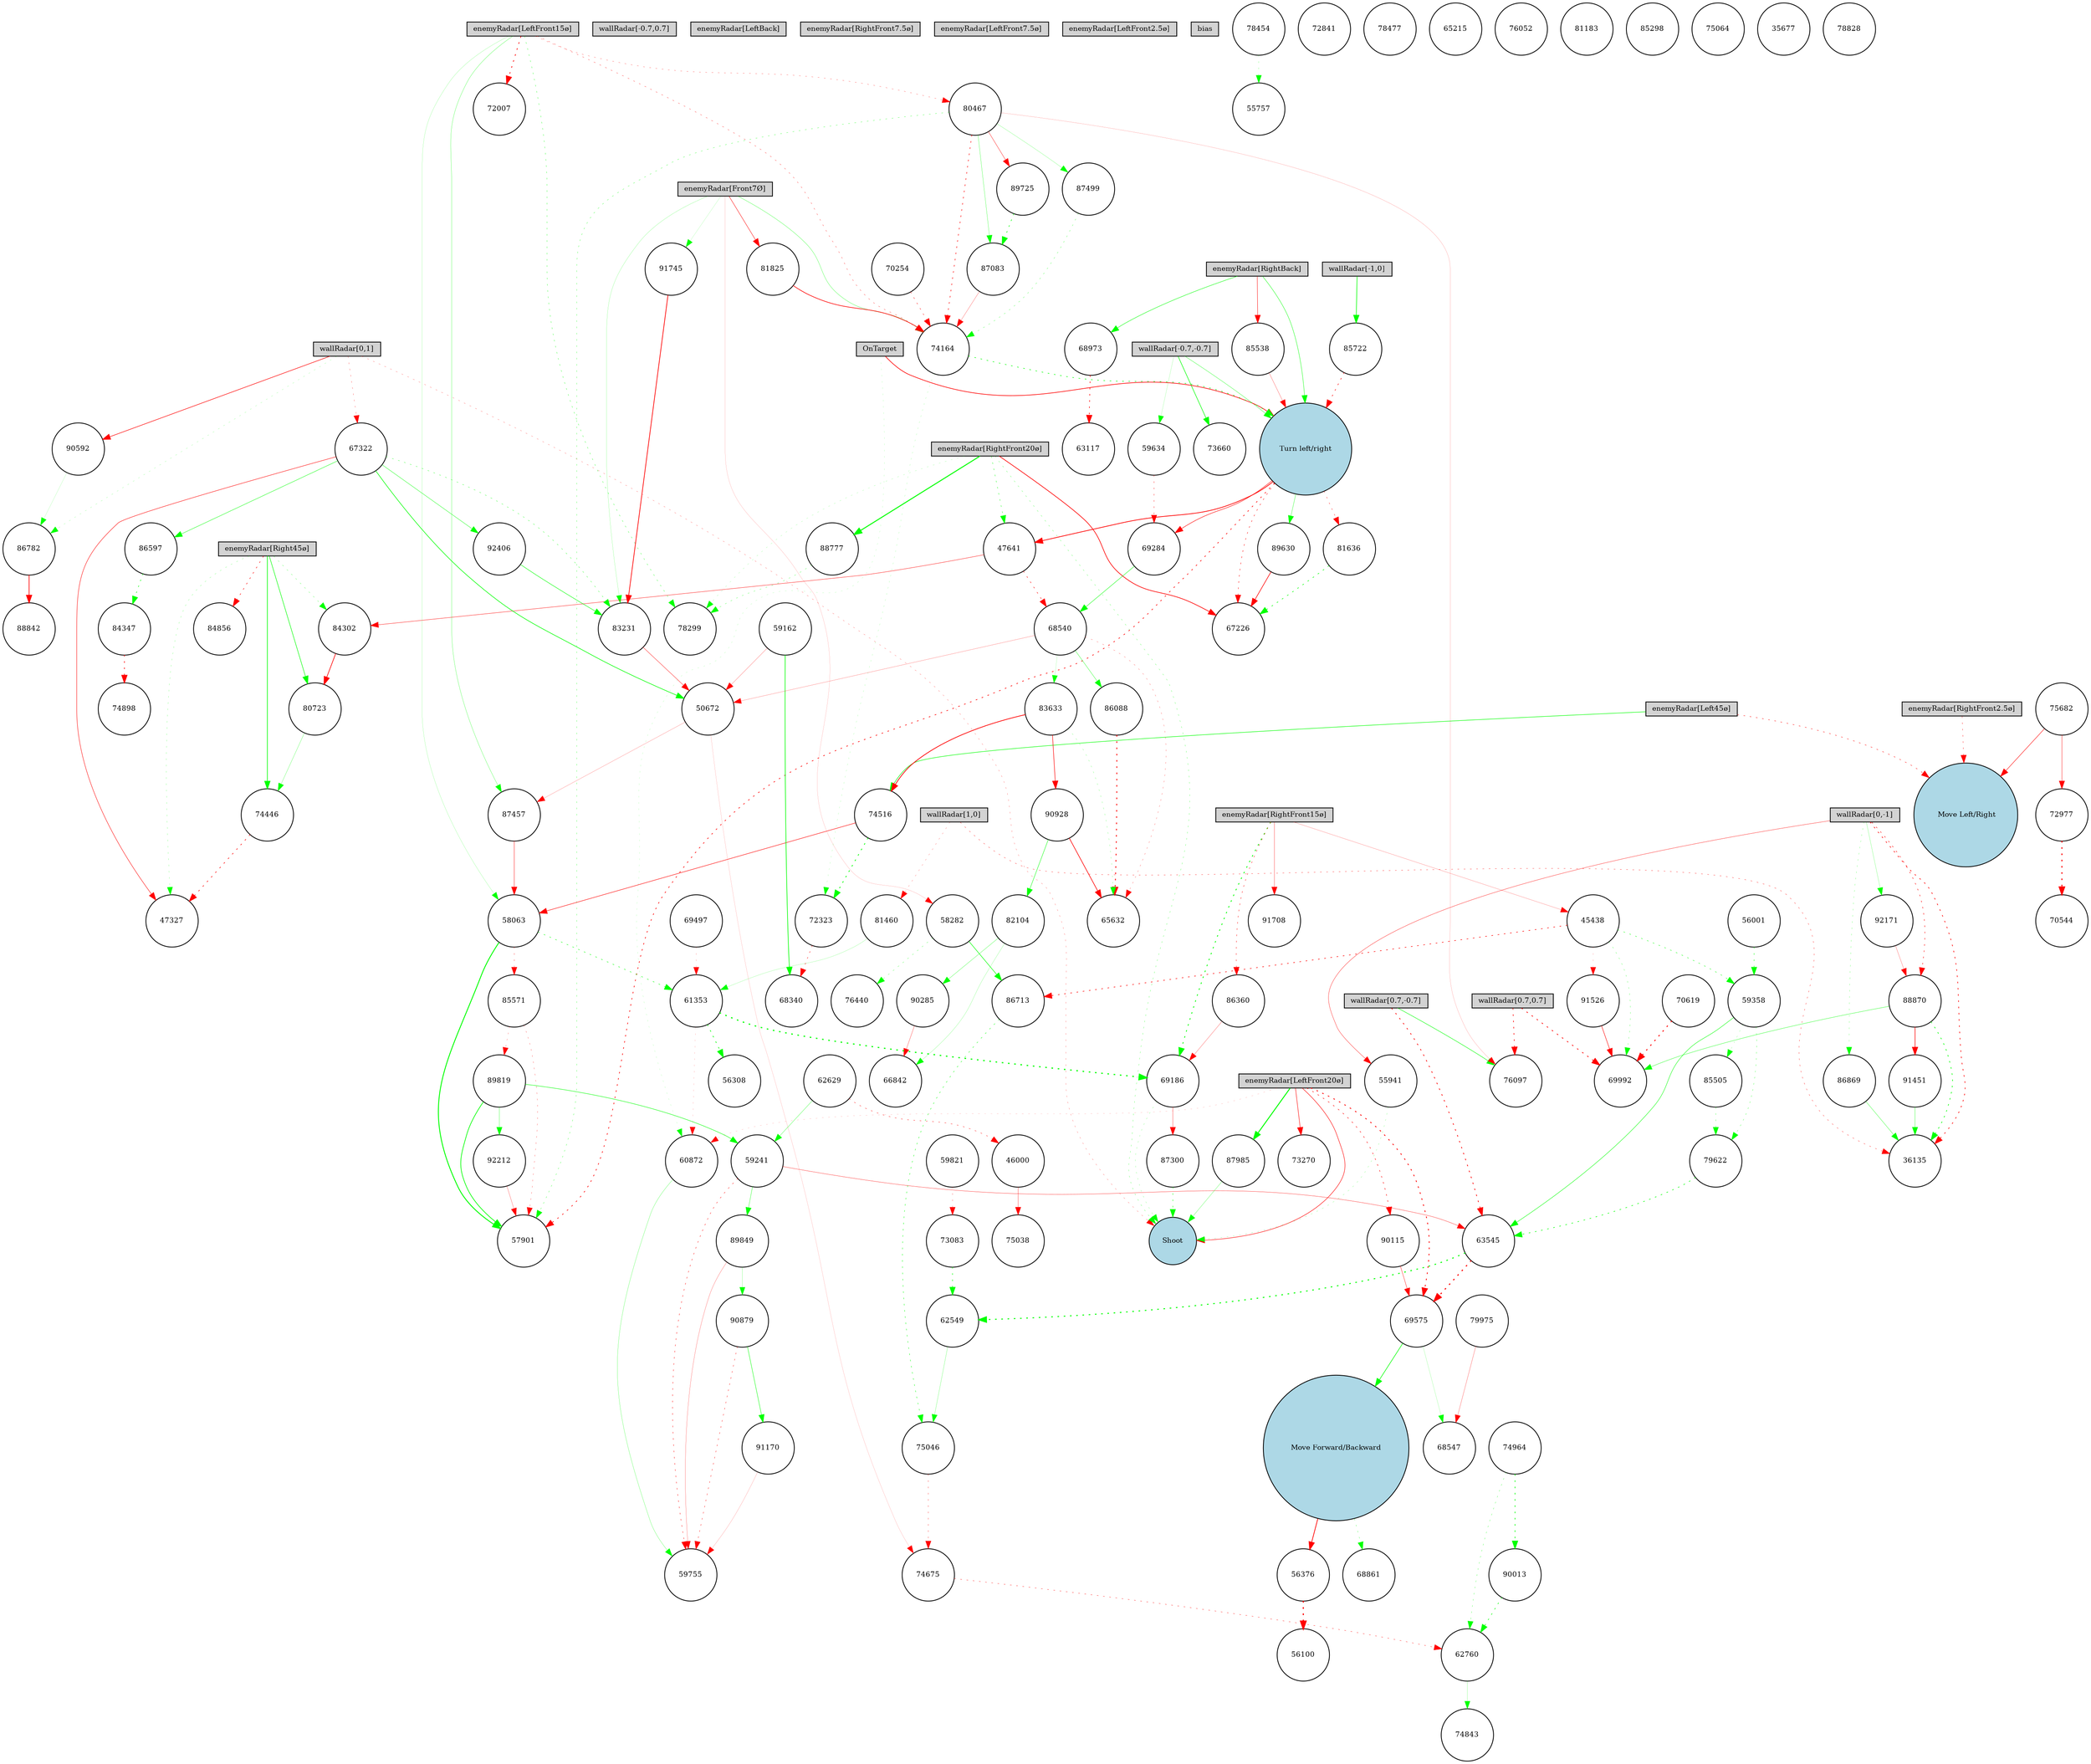 digraph {
	node [fontsize=9 height=0.2 shape=circle width=0.2]
	"wallRadar[1,0]" [fillcolor=lightgray shape=box style=filled]
	"wallRadar[0,1]" [fillcolor=lightgray shape=box style=filled]
	"wallRadar[-1,0]" [fillcolor=lightgray shape=box style=filled]
	"wallRadar[0,-1]" [fillcolor=lightgray shape=box style=filled]
	"wallRadar[0.7,0.7]" [fillcolor=lightgray shape=box style=filled]
	"wallRadar[-0.7,0.7]" [fillcolor=lightgray shape=box style=filled]
	"wallRadar[-0.7,-0.7]" [fillcolor=lightgray shape=box style=filled]
	"wallRadar[0.7,-0.7]" [fillcolor=lightgray shape=box style=filled]
	"enemyRadar[RightBack]" [fillcolor=lightgray shape=box style=filled]
	"enemyRadar[LeftBack]" [fillcolor=lightgray shape=box style=filled]
	"enemyRadar[Right45ø]" [fillcolor=lightgray shape=box style=filled]
	"enemyRadar[Left45ø]" [fillcolor=lightgray shape=box style=filled]
	"enemyRadar[RightFront20ø]" [fillcolor=lightgray shape=box style=filled]
	"enemyRadar[LeftFront20ø]" [fillcolor=lightgray shape=box style=filled]
	"enemyRadar[RightFront15ø]" [fillcolor=lightgray shape=box style=filled]
	"enemyRadar[LeftFront15ø]" [fillcolor=lightgray shape=box style=filled]
	"enemyRadar[RightFront7.5ø]" [fillcolor=lightgray shape=box style=filled]
	"enemyRadar[LeftFront7.5ø]" [fillcolor=lightgray shape=box style=filled]
	"enemyRadar[RightFront2.5ø]" [fillcolor=lightgray shape=box style=filled]
	"enemyRadar[LeftFront2.5ø]" [fillcolor=lightgray shape=box style=filled]
	"enemyRadar[Front7Ø]" [fillcolor=lightgray shape=box style=filled]
	OnTarget [fillcolor=lightgray shape=box style=filled]
	bias [fillcolor=lightgray shape=box style=filled]
	Shoot [fillcolor=lightblue style=filled]
	"Move Forward/Backward" [fillcolor=lightblue style=filled]
	" Move Left/Right" [fillcolor=lightblue style=filled]
	"Turn left/right" [fillcolor=lightblue style=filled]
	85505 [fillcolor=white style=filled]
	90115 [fillcolor=white style=filled]
	92171 [fillcolor=white style=filled]
	47641 [fillcolor=white style=filled]
	89630 [fillcolor=white style=filled]
	85538 [fillcolor=white style=filled]
	91170 [fillcolor=white style=filled]
	87083 [fillcolor=white style=filled]
	57901 [fillcolor=white style=filled]
	81460 [fillcolor=white style=filled]
	92212 [fillcolor=white style=filled]
	73270 [fillcolor=white style=filled]
	56376 [fillcolor=white style=filled]
	63545 [fillcolor=white style=filled]
	91708 [fillcolor=white style=filled]
	69186 [fillcolor=white style=filled]
	85571 [fillcolor=white style=filled]
	86597 [fillcolor=white style=filled]
	86088 [fillcolor=white style=filled]
	80467 [fillcolor=white style=filled]
	62549 [fillcolor=white style=filled]
	74843 [fillcolor=white style=filled]
	65632 [fillcolor=white style=filled]
	91745 [fillcolor=white style=filled]
	79975 [fillcolor=white style=filled]
	70254 [fillcolor=white style=filled]
	78454 [fillcolor=white style=filled]
	89725 [fillcolor=white style=filled]
	72323 [fillcolor=white style=filled]
	55941 [fillcolor=white style=filled]
	72841 [fillcolor=white style=filled]
	63117 [fillcolor=white style=filled]
	78477 [fillcolor=white style=filled]
	74898 [fillcolor=white style=filled]
	76440 [fillcolor=white style=filled]
	67226 [fillcolor=white style=filled]
	69284 [fillcolor=white style=filled]
	62629 [fillcolor=white style=filled]
	90285 [fillcolor=white style=filled]
	83633 [fillcolor=white style=filled]
	82104 [fillcolor=white style=filled]
	86713 [fillcolor=white style=filled]
	65215 [fillcolor=white style=filled]
	56001 [fillcolor=white style=filled]
	88777 [fillcolor=white style=filled]
	74446 [fillcolor=white style=filled]
	58063 [fillcolor=white style=filled]
	74964 [fillcolor=white style=filled]
	85722 [fillcolor=white style=filled]
	89819 [fillcolor=white style=filled]
	47327 [fillcolor=white style=filled]
	81636 [fillcolor=white style=filled]
	59634 [fillcolor=white style=filled]
	68340 [fillcolor=white style=filled]
	92406 [fillcolor=white style=filled]
	89849 [fillcolor=white style=filled]
	67322 [fillcolor=white style=filled]
	68861 [fillcolor=white style=filled]
	86782 [fillcolor=white style=filled]
	90879 [fillcolor=white style=filled]
	87300 [fillcolor=white style=filled]
	79622 [fillcolor=white style=filled]
	88842 [fillcolor=white style=filled]
	72977 [fillcolor=white style=filled]
	74516 [fillcolor=white style=filled]
	76052 [fillcolor=white style=filled]
	59162 [fillcolor=white style=filled]
	66842 [fillcolor=white style=filled]
	75038 [fillcolor=white style=filled]
	81183 [fillcolor=white style=filled]
	83231 [fillcolor=white style=filled]
	56100 [fillcolor=white style=filled]
	75046 [fillcolor=white style=filled]
	36135 [fillcolor=white style=filled]
	62760 [fillcolor=white style=filled]
	88870 [fillcolor=white style=filled]
	90928 [fillcolor=white style=filled]
	85298 [fillcolor=white style=filled]
	75064 [fillcolor=white style=filled]
	91451 [fillcolor=white style=filled]
	76097 [fillcolor=white style=filled]
	72007 [fillcolor=white style=filled]
	84302 [fillcolor=white style=filled]
	80723 [fillcolor=white style=filled]
	86869 [fillcolor=white style=filled]
	86360 [fillcolor=white style=filled]
	35677 [fillcolor=white style=filled]
	69992 [fillcolor=white style=filled]
	59241 [fillcolor=white style=filled]
	59755 [fillcolor=white style=filled]
	68973 [fillcolor=white style=filled]
	84856 [fillcolor=white style=filled]
	69497 [fillcolor=white style=filled]
	73083 [fillcolor=white style=filled]
	84347 [fillcolor=white style=filled]
	45438 [fillcolor=white style=filled]
	91526 [fillcolor=white style=filled]
	70544 [fillcolor=white style=filled]
	90013 [fillcolor=white style=filled]
	81825 [fillcolor=white style=filled]
	75682 [fillcolor=white style=filled]
	87457 [fillcolor=white style=filled]
	61353 [fillcolor=white style=filled]
	58282 [fillcolor=white style=filled]
	59821 [fillcolor=white style=filled]
	46000 [fillcolor=white style=filled]
	87985 [fillcolor=white style=filled]
	74675 [fillcolor=white style=filled]
	74164 [fillcolor=white style=filled]
	68540 [fillcolor=white style=filled]
	73660 [fillcolor=white style=filled]
	68547 [fillcolor=white style=filled]
	69575 [fillcolor=white style=filled]
	60872 [fillcolor=white style=filled]
	87499 [fillcolor=white style=filled]
	55757 [fillcolor=white style=filled]
	70619 [fillcolor=white style=filled]
	78299 [fillcolor=white style=filled]
	59358 [fillcolor=white style=filled]
	90592 [fillcolor=white style=filled]
	78828 [fillcolor=white style=filled]
	50672 [fillcolor=white style=filled]
	56308 [fillcolor=white style=filled]
	"wallRadar[-0.7,-0.7]" -> "Turn left/right" [color=green penwidth=0.32930413679880666 style=solid]
	"enemyRadar[LeftFront20ø]" -> Shoot [color=red penwidth=0.561619714057499 style=solid]
	"enemyRadar[Left45ø]" -> " Move Left/Right" [color=red penwidth=0.4663679916522563 style=dotted]
	"enemyRadar[RightBack]" -> "Turn left/right" [color=green penwidth=0.45235388722657266 style=solid]
	"enemyRadar[RightFront15ø]" -> 45438 [color=red penwidth=0.18297981592322898 style=solid]
	"wallRadar[0,1]" -> Shoot [color=red penwidth=0.22346351592022246 style=dotted]
	"enemyRadar[Right45ø]" -> 47327 [color=green penwidth=0.19682218613723707 style=dotted]
	"wallRadar[1,0]" -> 36135 [color=red penwidth=0.3461683705977199 style=dotted]
	"wallRadar[0,-1]" -> 55941 [color=red penwidth=0.3644897933895914 style=solid]
	55941 -> Shoot [color=green penwidth=0.1806087282834098 style=dotted]
	"wallRadar[0,-1]" -> 36135 [color=red penwidth=0.7889576855117344 style=dotted]
	"Move Forward/Backward" -> 56376 [color=red penwidth=0.8738909267758108 style=solid]
	OnTarget -> 60872 [color=green penwidth=0.10880179115844385 style=dotted]
	60872 -> 59755 [color=green penwidth=0.24291662190355243 style=solid]
	58063 -> 57901 [color=green penwidth=1.1131054765151447 style=solid]
	58063 -> 61353 [color=green penwidth=0.5235337140247027 style=dotted]
	61353 -> 56308 [color=green penwidth=0.7980229713245116 style=dotted]
	45438 -> 59358 [color=green penwidth=0.4638845986708481 style=dotted]
	OnTarget -> "Turn left/right" [color=red penwidth=0.7620509008970271 style=solid]
	62629 -> 46000 [color=red penwidth=0.4058643270679312 style=dotted]
	"Turn left/right" -> 47641 [color=red penwidth=0.8719355811797855 style=solid]
	"wallRadar[0.7,-0.7]" -> 63545 [color=red penwidth=0.8826345767392209 style=dotted]
	61353 -> 60872 [color=red penwidth=0.12388863366727661 style=dotted]
	"enemyRadar[LeftFront15ø]" -> 58063 [color=green penwidth=0.14398887227749635 style=solid]
	"Turn left/right" -> 67226 [color=red penwidth=0.505133382734359 style=dotted]
	"wallRadar[0,1]" -> 67322 [color=red penwidth=0.2665877079431973 style=dotted]
	68540 -> 65632 [color=red penwidth=0.23806097704910126 style=dotted]
	"Move Forward/Backward" -> 68861 [color=green penwidth=0.2833349089276128 style=dotted]
	"enemyRadar[RightBack]" -> 68973 [color=green penwidth=0.4940688663037718 style=solid]
	"enemyRadar[RightFront15ø]" -> 69186 [color=green penwidth=0.9931955772825443 style=dotted]
	69186 -> Shoot [color=green penwidth=0.182447290581916 style=dotted]
	"Turn left/right" -> 69284 [color=red penwidth=0.5442574674981129 style=solid]
	"enemyRadar[Front7Ø]" -> 58282 [color=red penwidth=0.11008162964325184 style=solid]
	69497 -> 61353 [color=red penwidth=0.16794238398223238 style=dotted]
	"enemyRadar[LeftFront20ø]" -> 69575 [color=red penwidth=1.0147382127910396 style=dotted]
	69575 -> "Move Forward/Backward" [color=green penwidth=0.7006123751892709 style=solid]
	45438 -> 69992 [color=green penwidth=0.2652800129554813 style=dotted]
	63545 -> 69575 [color=red penwidth=1.3514910697709497 style=dotted]
	70619 -> 69992 [color=red penwidth=1.1555991126687026 style=dotted]
	61353 -> 69186 [color=green penwidth=1.4621172652479328 style=dotted]
	"enemyRadar[RightFront20ø]" -> Shoot [color=green penwidth=0.25655793251032627 style=dotted]
	59241 -> 59755 [color=red penwidth=0.44865218264228635 style=dotted]
	"enemyRadar[LeftFront15ø]" -> 72007 [color=red penwidth=0.8835697578931768 style=dotted]
	67322 -> 50672 [color=green penwidth=0.7035099724895622 style=solid]
	72977 -> 70544 [color=red penwidth=1.2954772065758293 style=dotted]
	59821 -> 73083 [color=red penwidth=0.26170724321320327 style=dotted]
	73083 -> 62549 [color=green penwidth=0.6346380152065892 style=dotted]
	"enemyRadar[LeftFront20ø]" -> 73270 [color=red penwidth=0.5500290916367216 style=solid]
	"wallRadar[-0.7,-0.7]" -> 73660 [color=green penwidth=0.6770620490316996 style=solid]
	70254 -> 74164 [color=red penwidth=0.46104332026922645 style=dotted]
	74164 -> 72323 [color=green penwidth=0.12716002655112357 style=dotted]
	"Turn left/right" -> 57901 [color=red penwidth=0.7843755734998641 style=dotted]
	"enemyRadar[Right45ø]" -> 74446 [color=green penwidth=0.7914831511303914 style=solid]
	74446 -> 47327 [color=red penwidth=0.713536144310087 style=dotted]
	"enemyRadar[Left45ø]" -> 74516 [color=green penwidth=0.6068426582811305 style=solid]
	74516 -> 72323 [color=green penwidth=0.9309076810969511 style=dotted]
	50672 -> 74675 [color=red penwidth=0.11097596371007884 style=solid]
	74675 -> 62760 [color=red penwidth=0.3632151965242504 style=dotted]
	62760 -> 74843 [color=green penwidth=0.18962868234828034 style=solid]
	74964 -> 62760 [color=green penwidth=0.28076829663392944 style=dotted]
	46000 -> 75038 [color=red penwidth=0.34052845240990803 style=solid]
	75046 -> 74675 [color=red penwidth=0.30946750560400715 style=dotted]
	75682 -> " Move Left/Right" [color=red penwidth=0.5173289579414713 style=solid]
	"wallRadar[0.7,-0.7]" -> 76097 [color=green penwidth=0.5244481662317841 style=solid]
	"enemyRadar[RightFront20ø]" -> 47641 [color=green penwidth=0.41856545403615364 style=dotted]
	56001 -> 59358 [color=green penwidth=0.4715654077646234 style=dotted]
	59358 -> 63545 [color=green penwidth=0.49451381299199115 style=solid]
	59241 -> 63545 [color=red penwidth=0.33646993513606704 style=solid]
	68973 -> 63117 [color=red penwidth=0.7456234736749326 style=dotted]
	59634 -> 69284 [color=red penwidth=0.3725970374163281 style=dotted]
	"enemyRadar[RightFront20ø]" -> 78299 [color=green penwidth=0.13555474620848434 style=dotted]
	"enemyRadar[Front7Ø]" -> 74164 [color=green penwidth=0.2874730352443768 style=solid]
	78454 -> 55757 [color=green penwidth=0.21222927010781645 style=dotted]
	75682 -> 72977 [color=red penwidth=0.4072611062624235 style=solid]
	74164 -> "Turn left/right" [color=green penwidth=0.6545945216283876 style=dotted]
	59358 -> 79622 [color=green penwidth=0.2917095856527876 style=dotted]
	79622 -> 63545 [color=green penwidth=0.6832421833784375 style=dotted]
	"enemyRadar[LeftFront15ø]" -> 74164 [color=red penwidth=0.3158876467813739 style=dotted]
	79975 -> 68547 [color=red penwidth=0.26105475162672187 style=solid]
	"enemyRadar[LeftFront15ø]" -> 80467 [color=red penwidth=0.2496717245328459 style=dotted]
	80467 -> 74164 [color=red penwidth=0.6416217074185001 style=dotted]
	"enemyRadar[Right45ø]" -> 80723 [color=green penwidth=0.6275466359604992 style=solid]
	80723 -> 74446 [color=green penwidth=0.24367164817455852 style=solid]
	59162 -> 68340 [color=green penwidth=0.7765773428279068 style=solid]
	"wallRadar[1,0]" -> 81460 [color=red penwidth=0.20463074640881646 style=dotted]
	81460 -> 61353 [color=green penwidth=0.14165093711568527 style=solid]
	"Turn left/right" -> 81636 [color=red penwidth=0.38444640317976786 style=dotted]
	81636 -> 67226 [color=green penwidth=0.6790634902483048 style=dotted]
	"enemyRadar[RightFront20ø]" -> 67226 [color=red penwidth=0.7800982769357001 style=solid]
	"enemyRadar[Front7Ø]" -> 81825 [color=red penwidth=0.48398436628583585 style=solid]
	81825 -> 74164 [color=red penwidth=0.7376578110448088 style=solid]
	59162 -> 50672 [color=red penwidth=0.21568904903040326 style=solid]
	56376 -> 56100 [color=red penwidth=1.5460791393675197 style=dotted]
	67322 -> 83231 [color=green penwidth=0.3409692901789373 style=dotted]
	83231 -> 50672 [color=red penwidth=0.3924709598032269 style=solid]
	69575 -> 68547 [color=green penwidth=0.15262395006580556 style=solid]
	68540 -> 83633 [color=green penwidth=0.12644012097712418 style=solid]
	83633 -> 65632 [color=green penwidth=0.20224020412013033 style=dotted]
	69284 -> 68540 [color=green penwidth=0.46945234824456095 style=solid]
	83633 -> 74516 [color=red penwidth=0.8807235731332824 style=solid]
	82104 -> 66842 [color=green penwidth=0.16285780244588516 style=solid]
	"enemyRadar[Right45ø]" -> 84302 [color=green penwidth=0.2625418339728668 style=dotted]
	84302 -> 80723 [color=red penwidth=0.786467850464375 style=solid]
	84347 -> 74898 [color=red penwidth=0.7905232993368078 style=dotted]
	"enemyRadar[Right45ø]" -> 84856 [color=red penwidth=0.6025180043949216 style=dotted]
	62549 -> 75046 [color=green penwidth=0.22229834176898844 style=solid]
	59358 -> 85505 [color=green penwidth=0.17044279456324352 style=dotted]
	85505 -> 79622 [color=green penwidth=0.29080277856413017 style=dotted]
	"enemyRadar[RightBack]" -> 85538 [color=red penwidth=0.4888273785790054 style=solid]
	85538 -> "Turn left/right" [color=red penwidth=0.2567547350245305 style=solid]
	58063 -> 85571 [color=red penwidth=0.3200338368810606 style=dotted]
	85571 -> 57901 [color=red penwidth=0.2580426599967043 style=dotted]
	74516 -> 58063 [color=red penwidth=0.5494955500723921 style=solid]
	"wallRadar[-1,0]" -> 85722 [color=green penwidth=0.7376815327040861 style=solid]
	85722 -> "Turn left/right" [color=red penwidth=0.6414888781912435 style=dotted]
	"wallRadar[0.7,0.7]" -> 69992 [color=red penwidth=0.8969217738403269 style=dotted]
	68540 -> 86088 [color=green penwidth=0.3536254082431336 style=solid]
	86088 -> 65632 [color=red penwidth=1.0610955253562901 style=dotted]
	"enemyRadar[RightFront15ø]" -> 86360 [color=red penwidth=0.455118164848372 style=dotted]
	86360 -> 69186 [color=red penwidth=0.2459845500736764 style=solid]
	47641 -> 68540 [color=red penwidth=0.5553967240066308 style=dotted]
	72323 -> 68340 [color=red penwidth=0.47345299098930804 style=dotted]
	67322 -> 86597 [color=green penwidth=0.44007454221722997 style=solid]
	45438 -> 86713 [color=red penwidth=0.692096826240581 style=dotted]
	"wallRadar[0,1]" -> 86782 [color=green penwidth=0.14878513001428692 style=dotted]
	"wallRadar[0,-1]" -> 86869 [color=green penwidth=0.22029781554465233 style=dotted]
	86869 -> 36135 [color=green penwidth=0.3342000756983309 style=solid]
	47641 -> 84302 [color=red penwidth=0.4235520030629074 style=solid]
	86713 -> 75046 [color=green penwidth=0.4583761955692329 style=dotted]
	80467 -> 87083 [color=green penwidth=0.2867592015137316 style=solid]
	87083 -> 74164 [color=red penwidth=0.23557452840228388 style=solid]
	"enemyRadar[LeftFront20ø]" -> 60872 [color=red penwidth=0.11692556290511143 style=dotted]
	69186 -> 87300 [color=red penwidth=0.3211177184731012 style=solid]
	87300 -> Shoot [color=green penwidth=0.47517518855247765 style=dotted]
	"enemyRadar[LeftFront15ø]" -> 87457 [color=green penwidth=0.2670580130762875 style=solid]
	87457 -> 58063 [color=red penwidth=0.4391273577908049 style=solid]
	"wallRadar[0.7,0.7]" -> 76097 [color=red penwidth=0.7634938296908278 style=dotted]
	80467 -> 87499 [color=green penwidth=0.1800637861665522 style=solid]
	87499 -> 74164 [color=green penwidth=0.2708588155511282 style=dotted]
	"enemyRadar[LeftFront20ø]" -> 87985 [color=green penwidth=1.1818240196024405 style=solid]
	87985 -> Shoot [color=green penwidth=0.24901093937922247 style=solid]
	62629 -> 59241 [color=green penwidth=0.2976121118067594 style=solid]
	"enemyRadar[RightFront20ø]" -> 88777 [color=green penwidth=1.2267804222563174 style=solid]
	88777 -> 78299 [color=green penwidth=0.2742812310153253 style=dotted]
	86782 -> 88842 [color=red penwidth=0.8405314492513677 style=solid]
	"wallRadar[0,-1]" -> 88870 [color=red penwidth=0.5576234937535745 style=dotted]
	88870 -> 36135 [color=green penwidth=0.7846540892091199 style=dotted]
	"wallRadar[-0.7,-0.7]" -> 59634 [color=green penwidth=0.1389507997924905 style=solid]
	80467 -> 57901 [color=green penwidth=0.3036221671151618 style=dotted]
	67322 -> 47327 [color=red penwidth=0.5143940764557472 style=solid]
	68540 -> 50672 [color=red penwidth=0.19546305332171043 style=solid]
	63545 -> 62549 [color=green penwidth=1.2604292404509758 style=dotted]
	"Turn left/right" -> 89630 [color=green penwidth=0.3474242861532696 style=solid]
	89630 -> 67226 [color=red penwidth=0.7289961213033678 style=solid]
	80467 -> 89725 [color=red penwidth=0.38877606395726594 style=solid]
	89725 -> 87083 [color=green penwidth=0.6896142038402165 style=dotted]
	85571 -> 89819 [color=red penwidth=0.23063223395356203 style=dotted]
	89819 -> 57901 [color=green penwidth=0.8201724769670569 style=solid]
	59241 -> 89849 [color=green penwidth=0.3724181149186593 style=solid]
	89849 -> 59755 [color=red penwidth=0.22386483111716496 style=solid]
	86597 -> 84347 [color=green penwidth=0.6186215942941514 style=dotted]
	74964 -> 90013 [color=green penwidth=0.8034166867610606 style=dotted]
	90013 -> 62760 [color=green penwidth=0.6619254494215437 style=dotted]
	"enemyRadar[LeftFront15ø]" -> 78299 [color=green penwidth=0.3388696982456228 style=dotted]
	"enemyRadar[LeftFront20ø]" -> 90115 [color=red penwidth=0.5931321107469806 style=dotted]
	90115 -> 69575 [color=red penwidth=0.40233772269702306 style=solid]
	80467 -> 76097 [color=red penwidth=0.1317225946444862 style=solid]
	58282 -> 76440 [color=green penwidth=0.2633269756428404 style=dotted]
	82104 -> 90285 [color=green penwidth=0.2790097868274964 style=solid]
	90285 -> 66842 [color=red penwidth=0.30059197417979755 style=solid]
	"enemyRadar[RightFront2.5ø]" -> " Move Left/Right" [color=red penwidth=0.3753549825489395 style=dotted]
	"wallRadar[0,1]" -> 90592 [color=red penwidth=0.6247488104800109 style=solid]
	90592 -> 86782 [color=green penwidth=0.10984702458365604 style=solid]
	"enemyRadar[Front7Ø]" -> 83231 [color=green penwidth=0.1561417505214175 style=solid]
	89849 -> 90879 [color=green penwidth=0.1934761556981699 style=solid]
	90879 -> 59755 [color=red penwidth=0.40645362874121904 style=dotted]
	83633 -> 90928 [color=red penwidth=0.6223436079371185 style=solid]
	90928 -> 65632 [color=red penwidth=0.7563168191845103 style=solid]
	88870 -> 69992 [color=green penwidth=0.37000707235358976 style=solid]
	90879 -> 91170 [color=green penwidth=0.49172709548229976 style=solid]
	91170 -> 59755 [color=red penwidth=0.13517725460750438 style=solid]
	88870 -> 91451 [color=red penwidth=0.7103423765054826 style=solid]
	91451 -> 36135 [color=green penwidth=0.35255007791156456 style=solid]
	89819 -> 59241 [color=green penwidth=0.5190018729979136 style=solid]
	45438 -> 91526 [color=red penwidth=0.1487915366752547 style=dotted]
	91526 -> 69992 [color=red penwidth=0.5569245373721199 style=solid]
	"enemyRadar[RightFront15ø]" -> 91708 [color=red penwidth=0.3205278198316549 style=solid]
	"enemyRadar[Front7Ø]" -> 91745 [color=green penwidth=0.10330177442341693 style=solid]
	91745 -> 83231 [color=red penwidth=0.8559179522317547 style=solid]
	58282 -> 86713 [color=green penwidth=0.623410425502164 style=solid]
	50672 -> 87457 [color=red penwidth=0.16964101777736307 style=solid]
	90928 -> 82104 [color=green penwidth=0.4857425203411554 style=solid]
	"wallRadar[0,-1]" -> 92171 [color=green penwidth=0.2082498392773252 style=solid]
	92171 -> 88870 [color=red penwidth=0.23735522990581479 style=solid]
	89819 -> 92212 [color=green penwidth=0.3166740341976666 style=solid]
	92212 -> 57901 [color=red penwidth=0.25513275186143836 style=solid]
	67322 -> 92406 [color=green penwidth=0.3937620957457074 style=solid]
	92406 -> 83231 [color=green penwidth=0.5336333201155987 style=solid]
}

